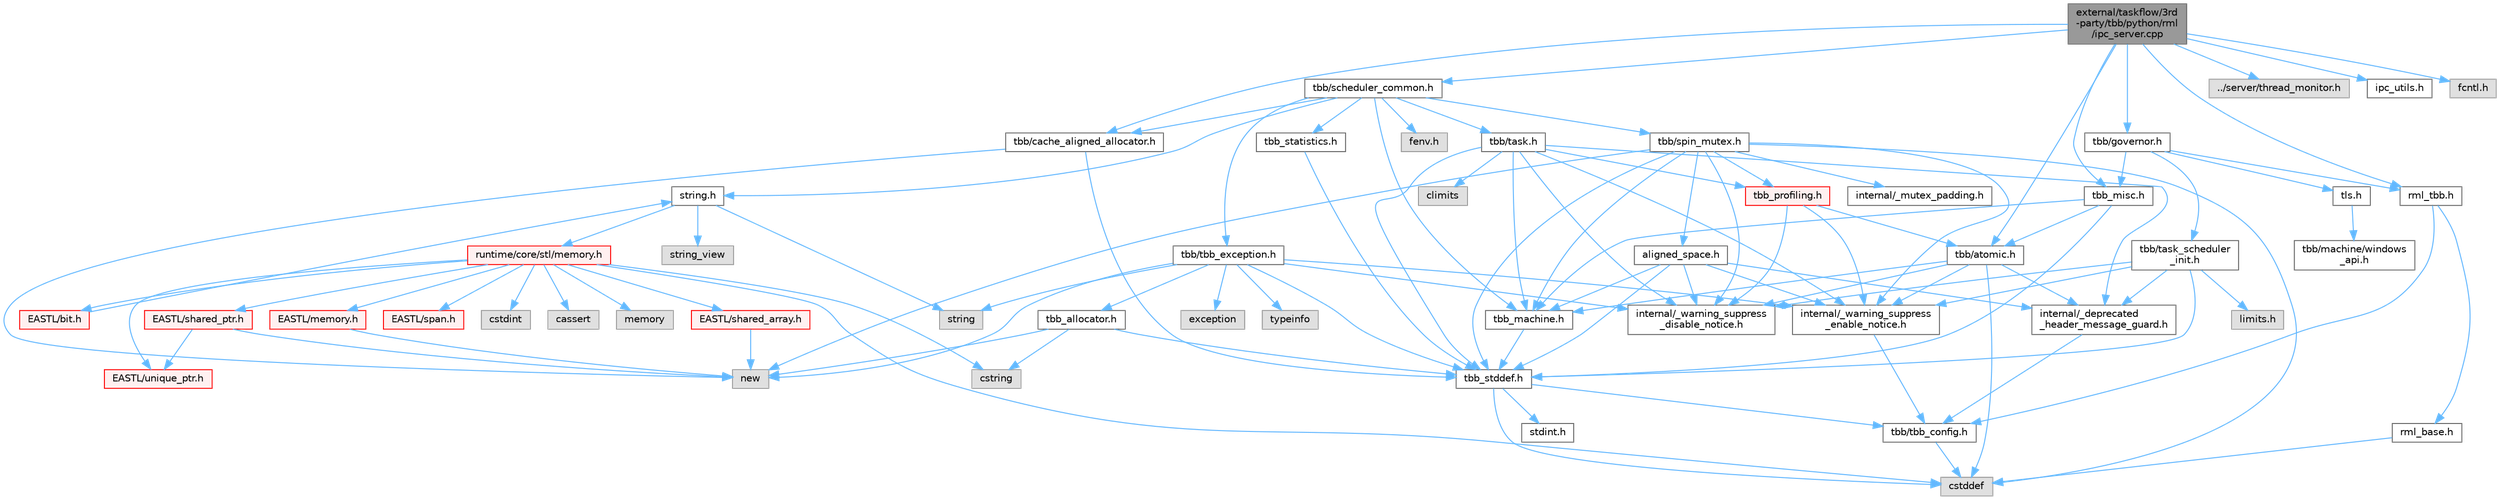 digraph "external/taskflow/3rd-party/tbb/python/rml/ipc_server.cpp"
{
 // LATEX_PDF_SIZE
  bgcolor="transparent";
  edge [fontname=Helvetica,fontsize=10,labelfontname=Helvetica,labelfontsize=10];
  node [fontname=Helvetica,fontsize=10,shape=box,height=0.2,width=0.4];
  Node1 [id="Node000001",label="external/taskflow/3rd\l-party/tbb/python/rml\l/ipc_server.cpp",height=0.2,width=0.4,color="gray40", fillcolor="grey60", style="filled", fontcolor="black",tooltip=" "];
  Node1 -> Node2 [id="edge1_Node000001_Node000002",color="steelblue1",style="solid",tooltip=" "];
  Node2 [id="Node000002",label="rml_tbb.h",height=0.2,width=0.4,color="grey40", fillcolor="white", style="filled",URL="$rml__tbb_8h.html",tooltip=" "];
  Node2 -> Node3 [id="edge2_Node000002_Node000003",color="steelblue1",style="solid",tooltip=" "];
  Node3 [id="Node000003",label="tbb/tbb_config.h",height=0.2,width=0.4,color="grey40", fillcolor="white", style="filled",URL="$tbb__config_8h.html",tooltip=" "];
  Node3 -> Node4 [id="edge3_Node000003_Node000004",color="steelblue1",style="solid",tooltip=" "];
  Node4 [id="Node000004",label="cstddef",height=0.2,width=0.4,color="grey60", fillcolor="#E0E0E0", style="filled",tooltip=" "];
  Node2 -> Node5 [id="edge4_Node000002_Node000005",color="steelblue1",style="solid",tooltip=" "];
  Node5 [id="Node000005",label="rml_base.h",height=0.2,width=0.4,color="grey40", fillcolor="white", style="filled",URL="$rml__base_8h.html",tooltip=" "];
  Node5 -> Node4 [id="edge5_Node000005_Node000004",color="steelblue1",style="solid",tooltip=" "];
  Node1 -> Node6 [id="edge6_Node000001_Node000006",color="steelblue1",style="solid",tooltip=" "];
  Node6 [id="Node000006",label="../server/thread_monitor.h",height=0.2,width=0.4,color="grey60", fillcolor="#E0E0E0", style="filled",tooltip=" "];
  Node1 -> Node7 [id="edge7_Node000001_Node000007",color="steelblue1",style="solid",tooltip=" "];
  Node7 [id="Node000007",label="tbb/atomic.h",height=0.2,width=0.4,color="grey40", fillcolor="white", style="filled",URL="$external_2taskflow_23rd-party_2tbb_2include_2tbb_2atomic_8h.html",tooltip=" "];
  Node7 -> Node8 [id="edge8_Node000007_Node000008",color="steelblue1",style="solid",tooltip=" "];
  Node8 [id="Node000008",label="internal/_deprecated\l_header_message_guard.h",height=0.2,width=0.4,color="grey40", fillcolor="white", style="filled",URL="$__deprecated__header__message__guard_8h.html",tooltip=" "];
  Node8 -> Node3 [id="edge9_Node000008_Node000003",color="steelblue1",style="solid",tooltip=" "];
  Node7 -> Node9 [id="edge10_Node000007_Node000009",color="steelblue1",style="solid",tooltip=" "];
  Node9 [id="Node000009",label="internal/_warning_suppress\l_enable_notice.h",height=0.2,width=0.4,color="grey40", fillcolor="white", style="filled",URL="$__warning__suppress__enable__notice_8h.html",tooltip=" "];
  Node9 -> Node3 [id="edge11_Node000009_Node000003",color="steelblue1",style="solid",tooltip=" "];
  Node7 -> Node4 [id="edge12_Node000007_Node000004",color="steelblue1",style="solid",tooltip=" "];
  Node7 -> Node10 [id="edge13_Node000007_Node000010",color="steelblue1",style="solid",tooltip=" "];
  Node10 [id="Node000010",label="tbb_machine.h",height=0.2,width=0.4,color="grey40", fillcolor="white", style="filled",URL="$tbb__machine_8h.html",tooltip=" "];
  Node10 -> Node11 [id="edge14_Node000010_Node000011",color="steelblue1",style="solid",tooltip=" "];
  Node11 [id="Node000011",label="tbb_stddef.h",height=0.2,width=0.4,color="grey40", fillcolor="white", style="filled",URL="$tbb__stddef_8h.html",tooltip=" "];
  Node11 -> Node3 [id="edge15_Node000011_Node000003",color="steelblue1",style="solid",tooltip=" "];
  Node11 -> Node4 [id="edge16_Node000011_Node000004",color="steelblue1",style="solid",tooltip=" "];
  Node11 -> Node12 [id="edge17_Node000011_Node000012",color="steelblue1",style="solid",tooltip=" "];
  Node12 [id="Node000012",label="stdint.h",height=0.2,width=0.4,color="grey40", fillcolor="white", style="filled",URL="$stdint_8h.html",tooltip=" "];
  Node7 -> Node13 [id="edge18_Node000007_Node000013",color="steelblue1",style="solid",tooltip=" "];
  Node13 [id="Node000013",label="internal/_warning_suppress\l_disable_notice.h",height=0.2,width=0.4,color="grey40", fillcolor="white", style="filled",URL="$__warning__suppress__disable__notice_8h.html",tooltip=" "];
  Node1 -> Node14 [id="edge19_Node000001_Node000014",color="steelblue1",style="solid",tooltip=" "];
  Node14 [id="Node000014",label="tbb/cache_aligned_allocator.h",height=0.2,width=0.4,color="grey40", fillcolor="white", style="filled",URL="$cache__aligned__allocator_8h.html",tooltip=" "];
  Node14 -> Node15 [id="edge20_Node000014_Node000015",color="steelblue1",style="solid",tooltip=" "];
  Node15 [id="Node000015",label="new",height=0.2,width=0.4,color="grey60", fillcolor="#E0E0E0", style="filled",tooltip=" "];
  Node14 -> Node11 [id="edge21_Node000014_Node000011",color="steelblue1",style="solid",tooltip=" "];
  Node1 -> Node16 [id="edge22_Node000001_Node000016",color="steelblue1",style="solid",tooltip=" "];
  Node16 [id="Node000016",label="tbb/scheduler_common.h",height=0.2,width=0.4,color="grey40", fillcolor="white", style="filled",URL="$scheduler__common_8h.html",tooltip=" "];
  Node16 -> Node10 [id="edge23_Node000016_Node000010",color="steelblue1",style="solid",tooltip=" "];
  Node16 -> Node14 [id="edge24_Node000016_Node000014",color="steelblue1",style="solid",tooltip=" "];
  Node16 -> Node17 [id="edge25_Node000016_Node000017",color="steelblue1",style="solid",tooltip=" "];
  Node17 [id="Node000017",label="string.h",height=0.2,width=0.4,color="grey40", fillcolor="white", style="filled",URL="$string_8h.html",tooltip=" "];
  Node17 -> Node18 [id="edge26_Node000017_Node000018",color="steelblue1",style="solid",tooltip=" "];
  Node18 [id="Node000018",label="string",height=0.2,width=0.4,color="grey60", fillcolor="#E0E0E0", style="filled",tooltip=" "];
  Node17 -> Node19 [id="edge27_Node000017_Node000019",color="steelblue1",style="solid",tooltip=" "];
  Node19 [id="Node000019",label="string_view",height=0.2,width=0.4,color="grey60", fillcolor="#E0E0E0", style="filled",tooltip=" "];
  Node17 -> Node20 [id="edge28_Node000017_Node000020",color="steelblue1",style="solid",tooltip=" "];
  Node20 [id="Node000020",label="runtime/core/stl/memory.h",height=0.2,width=0.4,color="red", fillcolor="#FFF0F0", style="filled",URL="$runtime_2core_2stl_2memory_8h.html",tooltip=" "];
  Node20 -> Node4 [id="edge29_Node000020_Node000004",color="steelblue1",style="solid",tooltip=" "];
  Node20 -> Node21 [id="edge30_Node000020_Node000021",color="steelblue1",style="solid",tooltip=" "];
  Node21 [id="Node000021",label="cstdint",height=0.2,width=0.4,color="grey60", fillcolor="#E0E0E0", style="filled",tooltip=" "];
  Node20 -> Node22 [id="edge31_Node000020_Node000022",color="steelblue1",style="solid",tooltip=" "];
  Node22 [id="Node000022",label="cassert",height=0.2,width=0.4,color="grey60", fillcolor="#E0E0E0", style="filled",tooltip=" "];
  Node20 -> Node23 [id="edge32_Node000020_Node000023",color="steelblue1",style="solid",tooltip=" "];
  Node23 [id="Node000023",label="memory",height=0.2,width=0.4,color="grey60", fillcolor="#E0E0E0", style="filled",tooltip=" "];
  Node20 -> Node24 [id="edge33_Node000020_Node000024",color="steelblue1",style="solid",tooltip=" "];
  Node24 [id="Node000024",label="cstring",height=0.2,width=0.4,color="grey60", fillcolor="#E0E0E0", style="filled",tooltip=" "];
  Node20 -> Node25 [id="edge34_Node000020_Node000025",color="steelblue1",style="solid",tooltip=" "];
  Node25 [id="Node000025",label="EASTL/bit.h",height=0.2,width=0.4,color="red", fillcolor="#FFF0F0", style="filled",URL="$bit_8h.html",tooltip=" "];
  Node25 -> Node17 [id="edge35_Node000025_Node000017",color="steelblue1",style="solid",tooltip=" "];
  Node20 -> Node46 [id="edge36_Node000020_Node000046",color="steelblue1",style="solid",tooltip=" "];
  Node46 [id="Node000046",label="EASTL/memory.h",height=0.2,width=0.4,color="red", fillcolor="#FFF0F0", style="filled",URL="$runtime_2_e_a_s_t_l_2include_2_e_a_s_t_l_2memory_8h.html",tooltip=" "];
  Node46 -> Node15 [id="edge37_Node000046_Node000015",color="steelblue1",style="solid",tooltip=" "];
  Node20 -> Node73 [id="edge38_Node000020_Node000073",color="steelblue1",style="solid",tooltip=" "];
  Node73 [id="Node000073",label="EASTL/shared_array.h",height=0.2,width=0.4,color="red", fillcolor="#FFF0F0", style="filled",URL="$shared__array_8h.html",tooltip=" "];
  Node73 -> Node15 [id="edge39_Node000073_Node000015",color="steelblue1",style="solid",tooltip=" "];
  Node20 -> Node76 [id="edge40_Node000020_Node000076",color="steelblue1",style="solid",tooltip=" "];
  Node76 [id="Node000076",label="EASTL/unique_ptr.h",height=0.2,width=0.4,color="red", fillcolor="#FFF0F0", style="filled",URL="$unique__ptr_8h.html",tooltip=" "];
  Node20 -> Node79 [id="edge41_Node000020_Node000079",color="steelblue1",style="solid",tooltip=" "];
  Node79 [id="Node000079",label="EASTL/shared_ptr.h",height=0.2,width=0.4,color="red", fillcolor="#FFF0F0", style="filled",URL="$shared__ptr_8h.html",tooltip=" "];
  Node79 -> Node76 [id="edge42_Node000079_Node000076",color="steelblue1",style="solid",tooltip=" "];
  Node79 -> Node15 [id="edge43_Node000079_Node000015",color="steelblue1",style="solid",tooltip=" "];
  Node20 -> Node159 [id="edge44_Node000020_Node000159",color="steelblue1",style="solid",tooltip=" "];
  Node159 [id="Node000159",label="EASTL/span.h",height=0.2,width=0.4,color="red", fillcolor="#FFF0F0", style="filled",URL="$span_8h.html",tooltip=" "];
  Node16 -> Node164 [id="edge45_Node000016_Node000164",color="steelblue1",style="solid",tooltip=" "];
  Node164 [id="Node000164",label="tbb_statistics.h",height=0.2,width=0.4,color="grey40", fillcolor="white", style="filled",URL="$tbb__statistics_8h.html",tooltip=" "];
  Node164 -> Node11 [id="edge46_Node000164_Node000011",color="steelblue1",style="solid",tooltip=" "];
  Node16 -> Node165 [id="edge47_Node000016_Node000165",color="steelblue1",style="solid",tooltip=" "];
  Node165 [id="Node000165",label="tbb/task.h",height=0.2,width=0.4,color="grey40", fillcolor="white", style="filled",URL="$task_8h.html",tooltip=" "];
  Node165 -> Node8 [id="edge48_Node000165_Node000008",color="steelblue1",style="solid",tooltip=" "];
  Node165 -> Node9 [id="edge49_Node000165_Node000009",color="steelblue1",style="solid",tooltip=" "];
  Node165 -> Node11 [id="edge50_Node000165_Node000011",color="steelblue1",style="solid",tooltip=" "];
  Node165 -> Node10 [id="edge51_Node000165_Node000010",color="steelblue1",style="solid",tooltip=" "];
  Node165 -> Node166 [id="edge52_Node000165_Node000166",color="steelblue1",style="solid",tooltip=" "];
  Node166 [id="Node000166",label="tbb_profiling.h",height=0.2,width=0.4,color="red", fillcolor="#FFF0F0", style="filled",URL="$tbb__profiling_8h.html",tooltip=" "];
  Node166 -> Node9 [id="edge53_Node000166_Node000009",color="steelblue1",style="solid",tooltip=" "];
  Node166 -> Node7 [id="edge54_Node000166_Node000007",color="steelblue1",style="solid",tooltip=" "];
  Node166 -> Node13 [id="edge55_Node000166_Node000013",color="steelblue1",style="solid",tooltip=" "];
  Node165 -> Node168 [id="edge56_Node000165_Node000168",color="steelblue1",style="solid",tooltip=" "];
  Node168 [id="Node000168",label="climits",height=0.2,width=0.4,color="grey60", fillcolor="#E0E0E0", style="filled",tooltip=" "];
  Node165 -> Node13 [id="edge57_Node000165_Node000013",color="steelblue1",style="solid",tooltip=" "];
  Node16 -> Node169 [id="edge58_Node000016_Node000169",color="steelblue1",style="solid",tooltip=" "];
  Node169 [id="Node000169",label="tbb/tbb_exception.h",height=0.2,width=0.4,color="grey40", fillcolor="white", style="filled",URL="$tbb__exception_8h.html",tooltip=" "];
  Node169 -> Node9 [id="edge59_Node000169_Node000009",color="steelblue1",style="solid",tooltip=" "];
  Node169 -> Node11 [id="edge60_Node000169_Node000011",color="steelblue1",style="solid",tooltip=" "];
  Node169 -> Node170 [id="edge61_Node000169_Node000170",color="steelblue1",style="solid",tooltip=" "];
  Node170 [id="Node000170",label="exception",height=0.2,width=0.4,color="grey60", fillcolor="#E0E0E0", style="filled",tooltip=" "];
  Node169 -> Node15 [id="edge62_Node000169_Node000015",color="steelblue1",style="solid",tooltip=" "];
  Node169 -> Node18 [id="edge63_Node000169_Node000018",color="steelblue1",style="solid",tooltip=" "];
  Node169 -> Node171 [id="edge64_Node000169_Node000171",color="steelblue1",style="solid",tooltip=" "];
  Node171 [id="Node000171",label="tbb_allocator.h",height=0.2,width=0.4,color="grey40", fillcolor="white", style="filled",URL="$tbb__allocator_8h.html",tooltip=" "];
  Node171 -> Node11 [id="edge65_Node000171_Node000011",color="steelblue1",style="solid",tooltip=" "];
  Node171 -> Node15 [id="edge66_Node000171_Node000015",color="steelblue1",style="solid",tooltip=" "];
  Node171 -> Node24 [id="edge67_Node000171_Node000024",color="steelblue1",style="solid",tooltip=" "];
  Node169 -> Node172 [id="edge68_Node000169_Node000172",color="steelblue1",style="solid",tooltip=" "];
  Node172 [id="Node000172",label="typeinfo",height=0.2,width=0.4,color="grey60", fillcolor="#E0E0E0", style="filled",tooltip=" "];
  Node169 -> Node13 [id="edge69_Node000169_Node000013",color="steelblue1",style="solid",tooltip=" "];
  Node16 -> Node173 [id="edge70_Node000016_Node000173",color="steelblue1",style="solid",tooltip=" "];
  Node173 [id="Node000173",label="tbb/spin_mutex.h",height=0.2,width=0.4,color="grey40", fillcolor="white", style="filled",URL="$external_2taskflow_23rd-party_2tbb_2include_2tbb_2spin__mutex_8h.html",tooltip=" "];
  Node173 -> Node9 [id="edge71_Node000173_Node000009",color="steelblue1",style="solid",tooltip=" "];
  Node173 -> Node4 [id="edge72_Node000173_Node000004",color="steelblue1",style="solid",tooltip=" "];
  Node173 -> Node15 [id="edge73_Node000173_Node000015",color="steelblue1",style="solid",tooltip=" "];
  Node173 -> Node174 [id="edge74_Node000173_Node000174",color="steelblue1",style="solid",tooltip=" "];
  Node174 [id="Node000174",label="aligned_space.h",height=0.2,width=0.4,color="grey40", fillcolor="white", style="filled",URL="$aligned__space_8h.html",tooltip=" "];
  Node174 -> Node8 [id="edge75_Node000174_Node000008",color="steelblue1",style="solid",tooltip=" "];
  Node174 -> Node9 [id="edge76_Node000174_Node000009",color="steelblue1",style="solid",tooltip=" "];
  Node174 -> Node11 [id="edge77_Node000174_Node000011",color="steelblue1",style="solid",tooltip=" "];
  Node174 -> Node10 [id="edge78_Node000174_Node000010",color="steelblue1",style="solid",tooltip=" "];
  Node174 -> Node13 [id="edge79_Node000174_Node000013",color="steelblue1",style="solid",tooltip=" "];
  Node173 -> Node11 [id="edge80_Node000173_Node000011",color="steelblue1",style="solid",tooltip=" "];
  Node173 -> Node10 [id="edge81_Node000173_Node000010",color="steelblue1",style="solid",tooltip=" "];
  Node173 -> Node166 [id="edge82_Node000173_Node000166",color="steelblue1",style="solid",tooltip=" "];
  Node173 -> Node175 [id="edge83_Node000173_Node000175",color="steelblue1",style="solid",tooltip=" "];
  Node175 [id="Node000175",label="internal/_mutex_padding.h",height=0.2,width=0.4,color="grey40", fillcolor="white", style="filled",URL="$__mutex__padding_8h.html",tooltip=" "];
  Node173 -> Node13 [id="edge84_Node000173_Node000013",color="steelblue1",style="solid",tooltip=" "];
  Node16 -> Node176 [id="edge85_Node000016_Node000176",color="steelblue1",style="solid",tooltip=" "];
  Node176 [id="Node000176",label="fenv.h",height=0.2,width=0.4,color="grey60", fillcolor="#E0E0E0", style="filled",tooltip=" "];
  Node1 -> Node177 [id="edge86_Node000001_Node000177",color="steelblue1",style="solid",tooltip=" "];
  Node177 [id="Node000177",label="tbb/governor.h",height=0.2,width=0.4,color="grey40", fillcolor="white", style="filled",URL="$governor_8h.html",tooltip=" "];
  Node177 -> Node178 [id="edge87_Node000177_Node000178",color="steelblue1",style="solid",tooltip=" "];
  Node178 [id="Node000178",label="tbb/task_scheduler\l_init.h",height=0.2,width=0.4,color="grey40", fillcolor="white", style="filled",URL="$task__scheduler__init_8h.html",tooltip=" "];
  Node178 -> Node8 [id="edge88_Node000178_Node000008",color="steelblue1",style="solid",tooltip=" "];
  Node178 -> Node9 [id="edge89_Node000178_Node000009",color="steelblue1",style="solid",tooltip=" "];
  Node178 -> Node11 [id="edge90_Node000178_Node000011",color="steelblue1",style="solid",tooltip=" "];
  Node178 -> Node40 [id="edge91_Node000178_Node000040",color="steelblue1",style="solid",tooltip=" "];
  Node40 [id="Node000040",label="limits.h",height=0.2,width=0.4,color="grey60", fillcolor="#E0E0E0", style="filled",tooltip=" "];
  Node178 -> Node13 [id="edge92_Node000178_Node000013",color="steelblue1",style="solid",tooltip=" "];
  Node177 -> Node2 [id="edge93_Node000177_Node000002",color="steelblue1",style="solid",tooltip=" "];
  Node177 -> Node179 [id="edge94_Node000177_Node000179",color="steelblue1",style="solid",tooltip=" "];
  Node179 [id="Node000179",label="tbb_misc.h",height=0.2,width=0.4,color="grey40", fillcolor="white", style="filled",URL="$tbb__misc_8h.html",tooltip=" "];
  Node179 -> Node11 [id="edge95_Node000179_Node000011",color="steelblue1",style="solid",tooltip=" "];
  Node179 -> Node10 [id="edge96_Node000179_Node000010",color="steelblue1",style="solid",tooltip=" "];
  Node179 -> Node7 [id="edge97_Node000179_Node000007",color="steelblue1",style="solid",tooltip=" "];
  Node177 -> Node180 [id="edge98_Node000177_Node000180",color="steelblue1",style="solid",tooltip=" "];
  Node180 [id="Node000180",label="tls.h",height=0.2,width=0.4,color="grey40", fillcolor="white", style="filled",URL="$tls_8h.html",tooltip=" "];
  Node180 -> Node181 [id="edge99_Node000180_Node000181",color="steelblue1",style="solid",tooltip=" "];
  Node181 [id="Node000181",label="tbb/machine/windows\l_api.h",height=0.2,width=0.4,color="grey40", fillcolor="white", style="filled",URL="$windows__api_8h.html",tooltip=" "];
  Node1 -> Node179 [id="edge100_Node000001_Node000179",color="steelblue1",style="solid",tooltip=" "];
  Node1 -> Node182 [id="edge101_Node000001_Node000182",color="steelblue1",style="solid",tooltip=" "];
  Node182 [id="Node000182",label="ipc_utils.h",height=0.2,width=0.4,color="grey40", fillcolor="white", style="filled",URL="$ipc__utils_8h.html",tooltip=" "];
  Node1 -> Node183 [id="edge102_Node000001_Node000183",color="steelblue1",style="solid",tooltip=" "];
  Node183 [id="Node000183",label="fcntl.h",height=0.2,width=0.4,color="grey60", fillcolor="#E0E0E0", style="filled",tooltip=" "];
}
